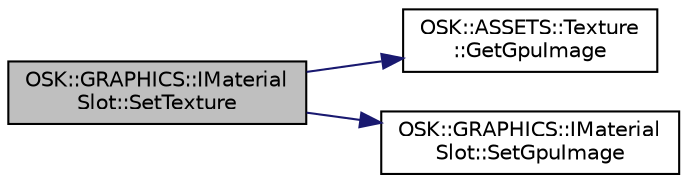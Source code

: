 digraph "OSK::GRAPHICS::IMaterialSlot::SetTexture"
{
 // LATEX_PDF_SIZE
  edge [fontname="Helvetica",fontsize="10",labelfontname="Helvetica",labelfontsize="10"];
  node [fontname="Helvetica",fontsize="10",shape=record];
  rankdir="LR";
  Node1 [label="OSK::GRAPHICS::IMaterial\lSlot::SetTexture",height=0.2,width=0.4,color="black", fillcolor="grey75", style="filled", fontcolor="black",tooltip="Establece la textura que será asignada al binding con el nombre dado. Puede usarse esta función para ..."];
  Node1 -> Node2 [color="midnightblue",fontsize="10",style="solid",fontname="Helvetica"];
  Node2 [label="OSK::ASSETS::Texture\l::GetGpuImage",height=0.2,width=0.4,color="black", fillcolor="white", style="filled",URL="$class_o_s_k_1_1_a_s_s_e_t_s_1_1_texture.html#ab04a5d675e7a3f71ceac7dd8d5234697",tooltip="Imagen guardada en la GPU. Para renderizado."];
  Node1 -> Node3 [color="midnightblue",fontsize="10",style="solid",fontname="Helvetica"];
  Node3 [label="OSK::GRAPHICS::IMaterial\lSlot::SetGpuImage",height=0.2,width=0.4,color="black", fillcolor="white", style="filled",URL="$class_o_s_k_1_1_g_r_a_p_h_i_c_s_1_1_i_material_slot.html#a5e2359e7cd0c026983bce50b75c96f8b",tooltip="Establece la imagen que será asignada al binding con el nombre dado. Puede usarse esta función para a..."];
}

